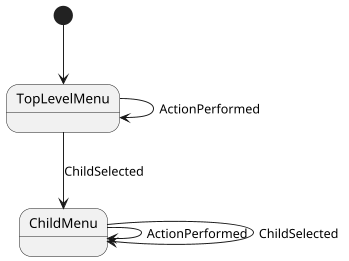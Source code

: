 @startuml
'https://plantuml.com/state-diagram

scale 350 width
[*] --> TopLevelMenu

state TopLevelMenu {
'  [*] --> Displayed
'  Displayed--> ChildMenu : ChildSelected
'  Idle --> Configuring : EvConfig
'  Configuring --> Idle : EvConfig
}

TopLevelMenu --> TopLevelMenu : ActionPerformed
TopLevelMenu --> ChildMenu : ChildSelected
ChildMenu -> ChildMenu : ActionPerformed
ChildMenu -> ChildMenu : ChildSelected

state ChildMenu {
}

@enduml
